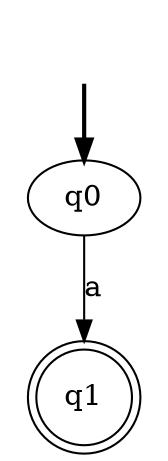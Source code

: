 digraph {
	fake0 [style=invisible]
	q0 [root=true]
	q1 [shape=doublecircle]
	fake0 -> q0 [style=bold]
	q0 -> q1 [label=a]
}
